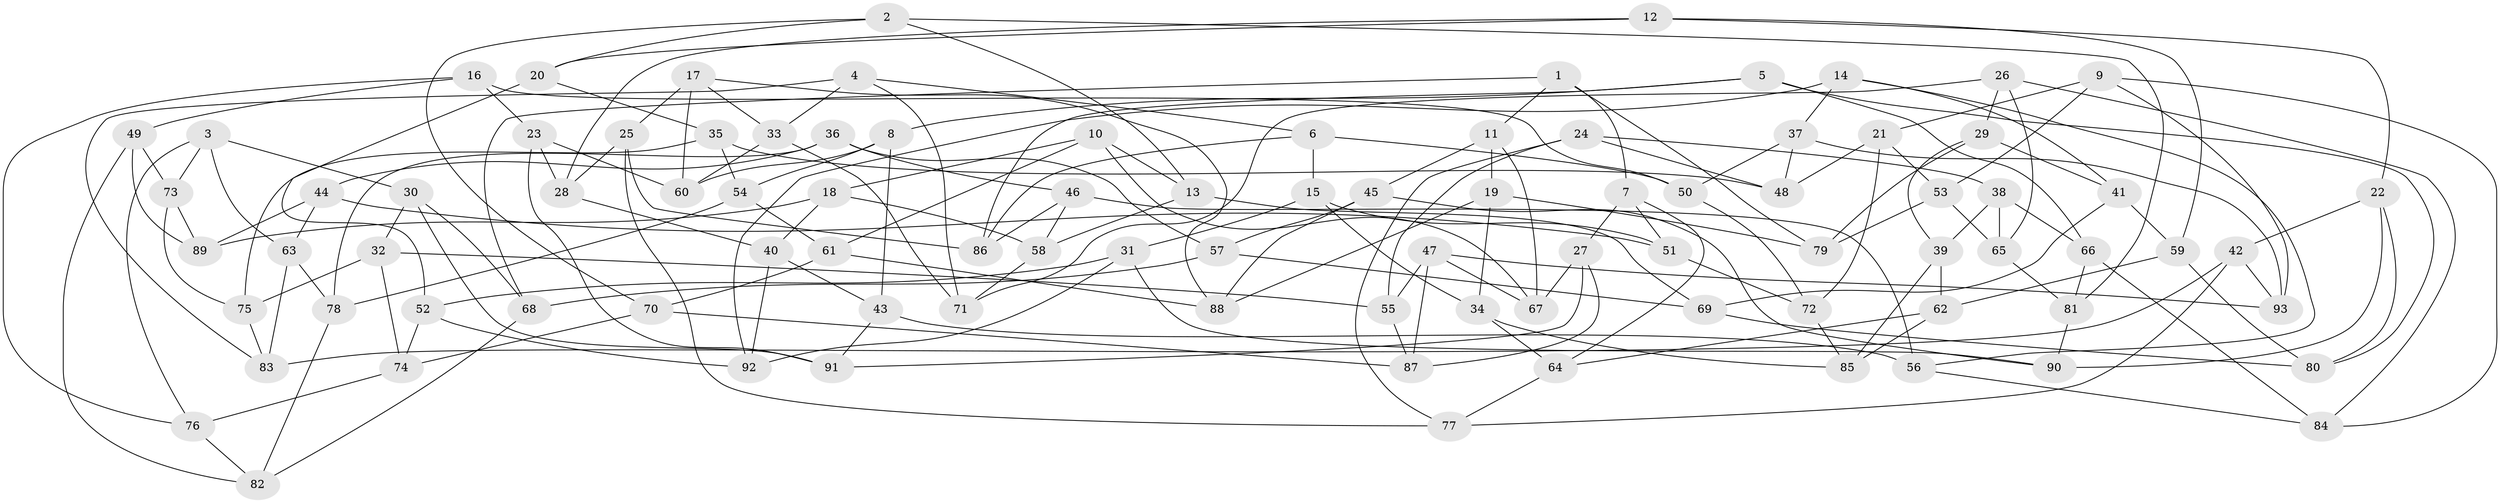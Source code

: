 // coarse degree distribution, {6: 0.39344262295081966, 4: 0.4098360655737705, 5: 0.11475409836065574, 3: 0.08196721311475409}
// Generated by graph-tools (version 1.1) at 2025/52/02/27/25 19:52:33]
// undirected, 93 vertices, 186 edges
graph export_dot {
graph [start="1"]
  node [color=gray90,style=filled];
  1;
  2;
  3;
  4;
  5;
  6;
  7;
  8;
  9;
  10;
  11;
  12;
  13;
  14;
  15;
  16;
  17;
  18;
  19;
  20;
  21;
  22;
  23;
  24;
  25;
  26;
  27;
  28;
  29;
  30;
  31;
  32;
  33;
  34;
  35;
  36;
  37;
  38;
  39;
  40;
  41;
  42;
  43;
  44;
  45;
  46;
  47;
  48;
  49;
  50;
  51;
  52;
  53;
  54;
  55;
  56;
  57;
  58;
  59;
  60;
  61;
  62;
  63;
  64;
  65;
  66;
  67;
  68;
  69;
  70;
  71;
  72;
  73;
  74;
  75;
  76;
  77;
  78;
  79;
  80;
  81;
  82;
  83;
  84;
  85;
  86;
  87;
  88;
  89;
  90;
  91;
  92;
  93;
  1 -- 68;
  1 -- 79;
  1 -- 11;
  1 -- 7;
  2 -- 70;
  2 -- 81;
  2 -- 13;
  2 -- 20;
  3 -- 63;
  3 -- 30;
  3 -- 76;
  3 -- 73;
  4 -- 83;
  4 -- 33;
  4 -- 6;
  4 -- 71;
  5 -- 66;
  5 -- 86;
  5 -- 80;
  5 -- 8;
  6 -- 50;
  6 -- 15;
  6 -- 86;
  7 -- 27;
  7 -- 64;
  7 -- 51;
  8 -- 60;
  8 -- 54;
  8 -- 43;
  9 -- 84;
  9 -- 93;
  9 -- 21;
  9 -- 53;
  10 -- 18;
  10 -- 61;
  10 -- 67;
  10 -- 13;
  11 -- 45;
  11 -- 19;
  11 -- 67;
  12 -- 22;
  12 -- 28;
  12 -- 20;
  12 -- 59;
  13 -- 69;
  13 -- 58;
  14 -- 56;
  14 -- 92;
  14 -- 41;
  14 -- 37;
  15 -- 31;
  15 -- 51;
  15 -- 34;
  16 -- 76;
  16 -- 23;
  16 -- 50;
  16 -- 49;
  17 -- 25;
  17 -- 33;
  17 -- 60;
  17 -- 88;
  18 -- 40;
  18 -- 89;
  18 -- 58;
  19 -- 88;
  19 -- 34;
  19 -- 79;
  20 -- 35;
  20 -- 52;
  21 -- 48;
  21 -- 72;
  21 -- 53;
  22 -- 80;
  22 -- 42;
  22 -- 90;
  23 -- 60;
  23 -- 91;
  23 -- 28;
  24 -- 55;
  24 -- 38;
  24 -- 77;
  24 -- 48;
  25 -- 28;
  25 -- 86;
  25 -- 77;
  26 -- 84;
  26 -- 29;
  26 -- 71;
  26 -- 65;
  27 -- 87;
  27 -- 67;
  27 -- 91;
  28 -- 40;
  29 -- 79;
  29 -- 39;
  29 -- 41;
  30 -- 68;
  30 -- 91;
  30 -- 32;
  31 -- 52;
  31 -- 92;
  31 -- 90;
  32 -- 75;
  32 -- 55;
  32 -- 74;
  33 -- 60;
  33 -- 71;
  34 -- 64;
  34 -- 85;
  35 -- 75;
  35 -- 54;
  35 -- 48;
  36 -- 44;
  36 -- 46;
  36 -- 57;
  36 -- 78;
  37 -- 93;
  37 -- 50;
  37 -- 48;
  38 -- 65;
  38 -- 39;
  38 -- 66;
  39 -- 85;
  39 -- 62;
  40 -- 92;
  40 -- 43;
  41 -- 69;
  41 -- 59;
  42 -- 93;
  42 -- 77;
  42 -- 83;
  43 -- 91;
  43 -- 56;
  44 -- 89;
  44 -- 63;
  44 -- 51;
  45 -- 57;
  45 -- 88;
  45 -- 90;
  46 -- 56;
  46 -- 58;
  46 -- 86;
  47 -- 87;
  47 -- 55;
  47 -- 67;
  47 -- 93;
  49 -- 73;
  49 -- 82;
  49 -- 89;
  50 -- 72;
  51 -- 72;
  52 -- 92;
  52 -- 74;
  53 -- 79;
  53 -- 65;
  54 -- 78;
  54 -- 61;
  55 -- 87;
  56 -- 84;
  57 -- 68;
  57 -- 69;
  58 -- 71;
  59 -- 80;
  59 -- 62;
  61 -- 70;
  61 -- 88;
  62 -- 85;
  62 -- 64;
  63 -- 78;
  63 -- 83;
  64 -- 77;
  65 -- 81;
  66 -- 81;
  66 -- 84;
  68 -- 82;
  69 -- 80;
  70 -- 74;
  70 -- 87;
  72 -- 85;
  73 -- 75;
  73 -- 89;
  74 -- 76;
  75 -- 83;
  76 -- 82;
  78 -- 82;
  81 -- 90;
}
